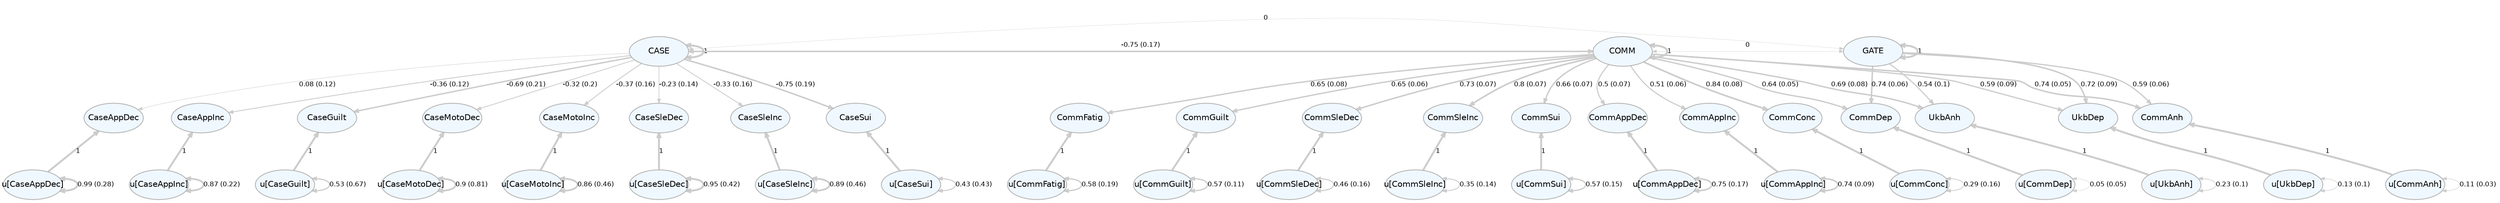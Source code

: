 digraph {

graph [layout = "dot",
       rankdir = "TB",
       outputorder = "edgesfirst",
       bgcolor = "white"]

node [fontname = "Helvetica",
      fontsize = "10",
      shape = "circle",
      fixedsize = "true",
      width = "0.5",
      style = "filled",
      fillcolor = "aliceblue",
      color = "gray70",
      fontcolor = "gray50"]

edge [fontname = "Helvetica",
     fontsize = "8",
     len = "1.5",
     color = "gray80",
     arrowsize = "0.5"]

rankdir = TB;
{rank=min; 1; 2; 3;}
{rank=same; 24; 25; 26; 27; 28; 29; 30; 31; 32; 33; 34; 35; 36; 37; 38; 39; 40; 41; 42; 43;}
{rank=max; 4; 5; 6; 7; 8; 9; 10; 11; 12; 13; 14; 15; 16; 17; 18; 19; 20; 21; 22; 23;}

  "1" [label = "CASE", shape = "oval", width = "1", fontcolor = "black"] 
  "2" [label = "COMM", shape = "oval", width = "1", fontcolor = "black"] 
  "3" [label = "GATE", shape = "oval", width = "1", fontcolor = "black"] 
  "4" [label = "u[CaseAppDec]", shape = "oval", width = "1", fontcolor = "black"] 
  "5" [label = "u[CaseAppInc]", shape = "oval", width = "1", fontcolor = "black"] 
  "6" [label = "u[CaseGuilt]", shape = "oval", width = "1", fontcolor = "black"] 
  "7" [label = "u[CaseMotoDec]", shape = "oval", width = "1", fontcolor = "black"] 
  "8" [label = "u[CaseMotoInc]", shape = "oval", width = "1", fontcolor = "black"] 
  "9" [label = "u[CaseSleDec]", shape = "oval", width = "1", fontcolor = "black"] 
  "10" [label = "u[CaseSleInc]", shape = "oval", width = "1", fontcolor = "black"] 
  "11" [label = "u[CaseSui]", shape = "oval", width = "1", fontcolor = "black"] 
  "12" [label = "u[CommAnh]", shape = "oval", width = "1", fontcolor = "black"] 
  "13" [label = "u[CommAppDec]", shape = "oval", width = "1", fontcolor = "black"] 
  "14" [label = "u[CommAppInc]", shape = "oval", width = "1", fontcolor = "black"] 
  "15" [label = "u[CommConc]", shape = "oval", width = "1", fontcolor = "black"] 
  "16" [label = "u[CommDep]", shape = "oval", width = "1", fontcolor = "black"] 
  "17" [label = "u[CommFatig]", shape = "oval", width = "1", fontcolor = "black"] 
  "18" [label = "u[CommGuilt]", shape = "oval", width = "1", fontcolor = "black"] 
  "19" [label = "u[CommSleDec]", shape = "oval", width = "1", fontcolor = "black"] 
  "20" [label = "u[CommSleInc]", shape = "oval", width = "1", fontcolor = "black"] 
  "21" [label = "u[CommSui]", shape = "oval", width = "1", fontcolor = "black"] 
  "22" [label = "u[UkbAnh]", shape = "oval", width = "1", fontcolor = "black"] 
  "23" [label = "u[UkbDep]", shape = "oval", width = "1", fontcolor = "black"] 
  "24" [label = "CaseAppDec", shape = "oval", width = "1", fontcolor = "black"] 
  "25" [label = "CaseAppInc", shape = "oval", width = "1", fontcolor = "black"] 
  "26" [label = "CaseGuilt", shape = "oval", width = "1", fontcolor = "black"] 
  "27" [label = "CaseMotoDec", shape = "oval", width = "1", fontcolor = "black"] 
  "28" [label = "CaseMotoInc", shape = "oval", width = "1", fontcolor = "black"] 
  "29" [label = "CaseSleDec", shape = "oval", width = "1", fontcolor = "black"] 
  "30" [label = "CaseSleInc", shape = "oval", width = "1", fontcolor = "black"] 
  "31" [label = "CaseSui", shape = "oval", width = "1", fontcolor = "black"] 
  "32" [label = "CommAnh", shape = "oval", width = "1", fontcolor = "black"] 
  "33" [label = "CommAppDec", shape = "oval", width = "1", fontcolor = "black"] 
  "34" [label = "CommAppInc", shape = "oval", width = "1", fontcolor = "black"] 
  "35" [label = "CommConc", shape = "oval", width = "1", fontcolor = "black"] 
  "36" [label = "CommDep", shape = "oval", width = "1", fontcolor = "black"] 
  "37" [label = "CommFatig", shape = "oval", width = "1", fontcolor = "black"] 
  "38" [label = "CommGuilt", shape = "oval", width = "1", fontcolor = "black"] 
  "39" [label = "CommSleDec", shape = "oval", width = "1", fontcolor = "black"] 
  "40" [label = "CommSleInc", shape = "oval", width = "1", fontcolor = "black"] 
  "41" [label = "CommSui", shape = "oval", width = "1", fontcolor = "black"] 
  "42" [label = "UkbAnh", shape = "oval", width = "1", fontcolor = "black"] 
  "43" [label = "UkbDep", shape = "oval", width = "1", fontcolor = "black"] 
"1"->"1" [label = "1", penwidth = "2.3", dir = "both"] 
"1"->"2" [label = "-0.75 (0.17)", penwidth = "1.80362011743505", dir = "both"] 
"1"->"24" [label = "0.08 (0.12)", penwidth = "0.46999469356882", dir = "forward"] 
"1"->"25" [label = "-0.36 (0.12)", penwidth = "1.01514691085732", dir = "forward"] 
"1"->"26" [label = "-0.69 (0.21)", penwidth = "1.67498429654373", dir = "forward"] 
"1"->"27" [label = "-0.32 (0.2)", penwidth = "0.938571273663504", dir = "forward"] 
"1"->"28" [label = "-0.37 (0.16)", penwidth = "1.03617813638811", dir = "forward"] 
"1"->"29" [label = "-0.23 (0.14)", penwidth = "0.762624029346253", dir = "forward"] 
"1"->"30" [label = "-0.33 (0.16)", penwidth = "0.95358134042909", dir = "forward"] 
"1"->"31" [label = "-0.75 (0.19)", penwidth = "1.80383583060075", dir = "forward"] 
"1"->"3" [label = "0", penwidth = "0.3", dir = "both"] 
"2"->"2" [label = "1", penwidth = "2.3", dir = "both"] 
"2"->"32" [label = "0.74 (0.05)", penwidth = "1.77718101106768", dir = "forward"] 
"2"->"33" [label = "0.5 (0.07)", penwidth = "1.30316001444453", dir = "forward"] 
"2"->"34" [label = "0.51 (0.06)", penwidth = "1.31105873300267", dir = "forward"] 
"2"->"35" [label = "0.84 (0.08)", penwidth = "1.98791241780449", dir = "forward"] 
"2"->"36" [label = "0.64 (0.05)", penwidth = "1.57987904331198", dir = "forward"] 
"2"->"37" [label = "0.65 (0.08)", penwidth = "1.60010694775889", dir = "forward"] 
"2"->"38" [label = "0.65 (0.06)", penwidth = "1.60748943696027", dir = "forward"] 
"2"->"39" [label = "0.73 (0.07)", penwidth = "1.76331090779874", dir = "forward"] 
"2"->"40" [label = "0.8 (0.07)", penwidth = "1.90712644830392", dir = "forward"] 
"2"->"41" [label = "0.66 (0.07)", penwidth = "1.61133065847485", dir = "forward"] 
"2"->"3" [label = "0", penwidth = "0.3", dir = "both"] 
"2"->"42" [label = "0.69 (0.08)", penwidth = "1.68936579221902", dir = "forward"] 
"2"->"43" [label = "0.59 (0.09)", penwidth = "1.48355250982365", dir = "forward"] 
"3"->"32" [label = "0.59 (0.06)", penwidth = "1.47422666946529", dir = "forward"] 
"3"->"36" [label = "0.74 (0.06)", penwidth = "1.77134282489373", dir = "forward"] 
"3"->"3" [label = "1", penwidth = "2.3", dir = "both"] 
"3"->"42" [label = "0.54 (0.1)", penwidth = "1.37631974717197", dir = "forward"] 
"3"->"43" [label = "0.72 (0.09)", penwidth = "1.73873105954299", dir = "forward"] 
"4"->"24" [label = "1", penwidth = "2.3", dir = "forward"] 
"4"->"4" [label = "0.99 (0.28)", penwidth = "2.28555205540388", dir = "both"] 
"5"->"25" [label = "1", penwidth = "2.3", dir = "forward"] 
"5"->"5" [label = "0.87 (0.22)", penwidth = "2.04428705609842", dir = "both"] 
"6"->"26" [label = "1", penwidth = "2.3", dir = "forward"] 
"6"->"6" [label = "0.53 (0.67)", penwidth = "1.35470579993657", dir = "both"] 
"7"->"27" [label = "1", penwidth = "2.3", dir = "forward"] 
"7"->"7" [label = "0.9 (0.81)", penwidth = "2.09607122251315", dir = "both"] 
"8"->"28" [label = "1", penwidth = "2.3", dir = "forward"] 
"8"->"8" [label = "0.86 (0.46)", penwidth = "2.02902716556898", dir = "both"] 
"9"->"29" [label = "1", penwidth = "2.3", dir = "forward"] 
"9"->"9" [label = "0.95 (0.42)", penwidth = "2.19299367696731", dir = "both"] 
"10"->"30" [label = "1", penwidth = "2.3", dir = "forward"] 
"10"->"10" [label = "0.89 (0.46)", penwidth = "2.08642165307035", dir = "both"] 
"11"->"31" [label = "1", penwidth = "2.3", dir = "forward"] 
"11"->"11" [label = "0.43 (0.43)", penwidth = "1.16923806477335", dir = "both"] 
"12"->"32" [label = "1", penwidth = "2.3", dir = "forward"] 
"12"->"12" [label = "0.11 (0.03)", penwidth = "0.519565780902006", dir = "both"] 
"13"->"33" [label = "1", penwidth = "2.3", dir = "forward"] 
"13"->"13" [label = "0.75 (0.17)", penwidth = "1.79683390770197", dir = "both"] 
"14"->"34" [label = "1", penwidth = "2.3", dir = "forward"] 
"14"->"14" [label = "0.74 (0.09)", penwidth = "1.788878132467", dir = "both"] 
"15"->"35" [label = "1", penwidth = "2.3", dir = "forward"] 
"15"->"15" [label = "0.29 (0.16)", penwidth = "0.875479730617941", dir = "both"] 
"16"->"36" [label = "1", penwidth = "2.3", dir = "forward"] 
"16"->"16" [label = "0.05 (0.05)", penwidth = "0.398529712223204", dir = "both"] 
"17"->"37" [label = "1", penwidth = "2.3", dir = "forward"] 
"17"->"17" [label = "0.58 (0.19)", penwidth = "1.45486334766242", dir = "both"] 
"18"->"38" [label = "1", penwidth = "2.3", dir = "forward"] 
"18"->"18" [label = "0.57 (0.11)", penwidth = "1.44523338613364", dir = "both"] 
"19"->"39" [label = "1", penwidth = "2.3", dir = "forward"] 
"19"->"19" [label = "0.46 (0.16)", penwidth = "1.22936017051458", dir = "both"] 
"20"->"40" [label = "1", penwidth = "2.3", dir = "forward"] 
"20"->"20" [label = "0.35 (0.14)", penwidth = "1.00857213035992", dir = "both"] 
"21"->"41" [label = "1", penwidth = "2.3", dir = "forward"] 
"21"->"21" [label = "0.57 (0.15)", penwidth = "1.44020416916192", dir = "both"] 
"22"->"42" [label = "1", penwidth = "2.3", dir = "forward"] 
"22"->"22" [label = "0.23 (0.1)", penwidth = "0.755597602748374", dir = "both"] 
"23"->"43" [label = "1", penwidth = "2.3", dir = "forward"] 
"23"->"23" [label = "0.13 (0.1)", penwidth = "0.564627858935453", dir = "both"] 
}